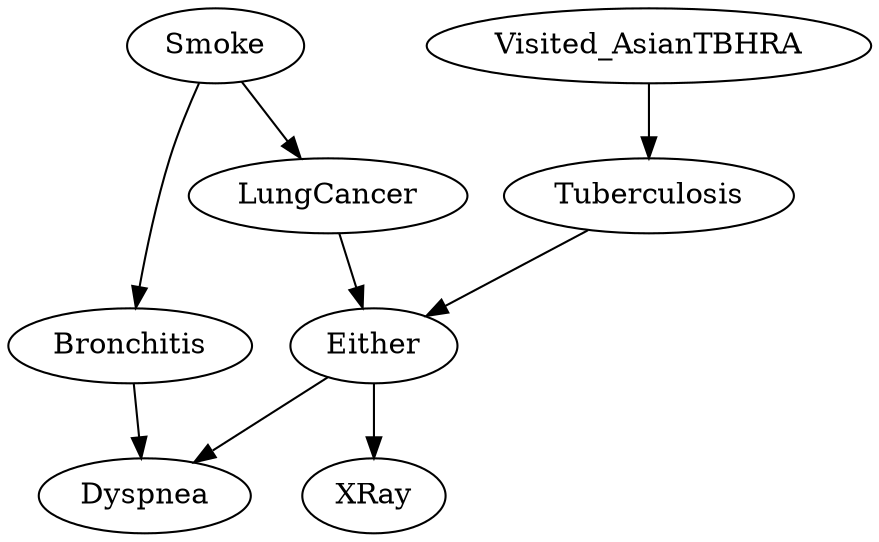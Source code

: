 strict digraph G {
Tuberculosis;
XRay;
LungCancer;
Bronchitis;
Smoke;
Visited_AsianTBHRA;
Dyspnea;
Either;
Tuberculosis -> Either;
LungCancer -> Either;
Bronchitis -> Dyspnea;
Smoke -> LungCancer;
Smoke -> Bronchitis;
Visited_AsianTBHRA -> Tuberculosis;
Either -> XRay;
Either -> Dyspnea;
}
